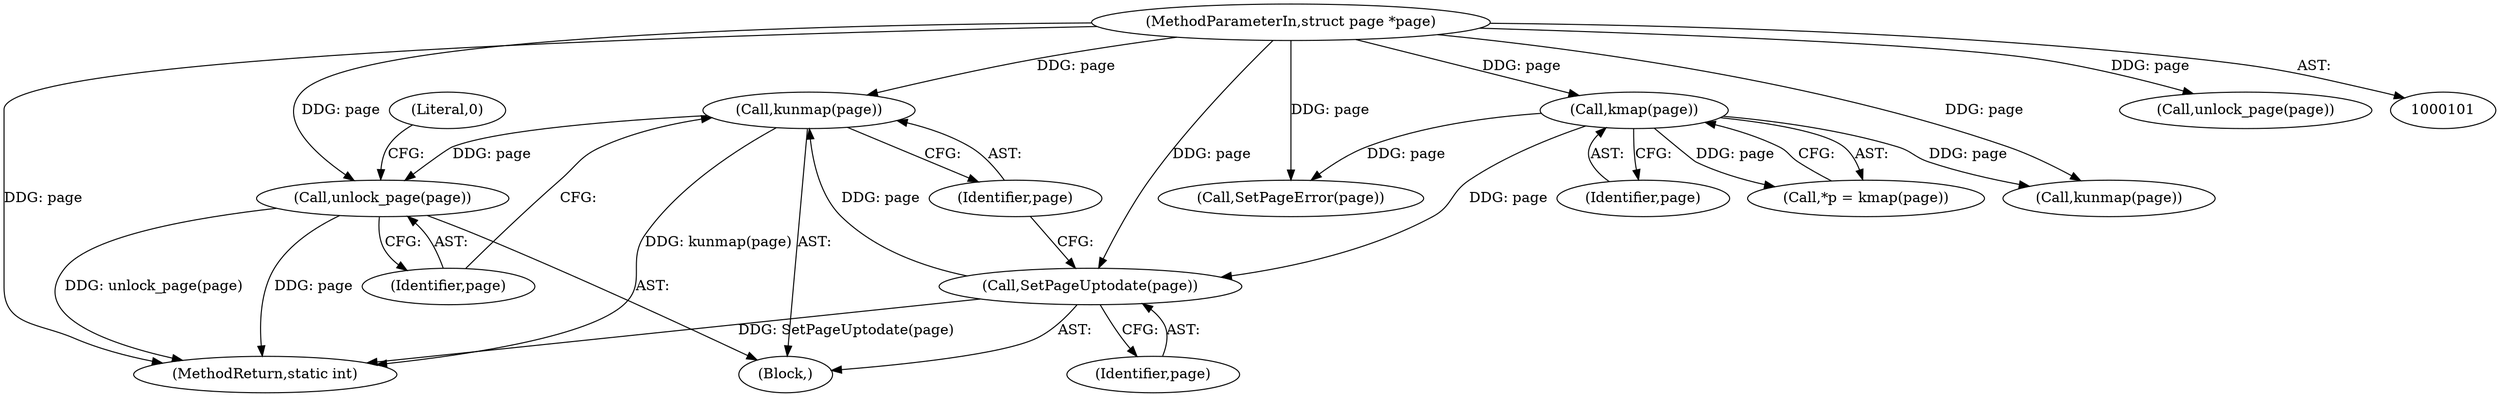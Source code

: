 digraph "0_linux_a1d47b262952a45aae62bd49cfaf33dd76c11a2c@pointer" {
"1000215" [label="(Call,kunmap(page))"];
"1000213" [label="(Call,SetPageUptodate(page))"];
"1000122" [label="(Call,kmap(page))"];
"1000103" [label="(MethodParameterIn,struct page *page)"];
"1000217" [label="(Call,unlock_page(page))"];
"1000227" [label="(Call,SetPageError(page))"];
"1000218" [label="(Identifier,page)"];
"1000236" [label="(MethodReturn,static int)"];
"1000122" [label="(Call,kmap(page))"];
"1000123" [label="(Identifier,page)"];
"1000104" [label="(Block,)"];
"1000103" [label="(MethodParameterIn,struct page *page)"];
"1000217" [label="(Call,unlock_page(page))"];
"1000220" [label="(Literal,0)"];
"1000215" [label="(Call,kunmap(page))"];
"1000230" [label="(Call,kunmap(page))"];
"1000214" [label="(Identifier,page)"];
"1000213" [label="(Call,SetPageUptodate(page))"];
"1000216" [label="(Identifier,page)"];
"1000232" [label="(Call,unlock_page(page))"];
"1000120" [label="(Call,*p = kmap(page))"];
"1000215" -> "1000104"  [label="AST: "];
"1000215" -> "1000216"  [label="CFG: "];
"1000216" -> "1000215"  [label="AST: "];
"1000218" -> "1000215"  [label="CFG: "];
"1000215" -> "1000236"  [label="DDG: kunmap(page)"];
"1000213" -> "1000215"  [label="DDG: page"];
"1000103" -> "1000215"  [label="DDG: page"];
"1000215" -> "1000217"  [label="DDG: page"];
"1000213" -> "1000104"  [label="AST: "];
"1000213" -> "1000214"  [label="CFG: "];
"1000214" -> "1000213"  [label="AST: "];
"1000216" -> "1000213"  [label="CFG: "];
"1000213" -> "1000236"  [label="DDG: SetPageUptodate(page)"];
"1000122" -> "1000213"  [label="DDG: page"];
"1000103" -> "1000213"  [label="DDG: page"];
"1000122" -> "1000120"  [label="AST: "];
"1000122" -> "1000123"  [label="CFG: "];
"1000123" -> "1000122"  [label="AST: "];
"1000120" -> "1000122"  [label="CFG: "];
"1000122" -> "1000120"  [label="DDG: page"];
"1000103" -> "1000122"  [label="DDG: page"];
"1000122" -> "1000227"  [label="DDG: page"];
"1000122" -> "1000230"  [label="DDG: page"];
"1000103" -> "1000101"  [label="AST: "];
"1000103" -> "1000236"  [label="DDG: page"];
"1000103" -> "1000217"  [label="DDG: page"];
"1000103" -> "1000227"  [label="DDG: page"];
"1000103" -> "1000230"  [label="DDG: page"];
"1000103" -> "1000232"  [label="DDG: page"];
"1000217" -> "1000104"  [label="AST: "];
"1000217" -> "1000218"  [label="CFG: "];
"1000218" -> "1000217"  [label="AST: "];
"1000220" -> "1000217"  [label="CFG: "];
"1000217" -> "1000236"  [label="DDG: unlock_page(page)"];
"1000217" -> "1000236"  [label="DDG: page"];
}
